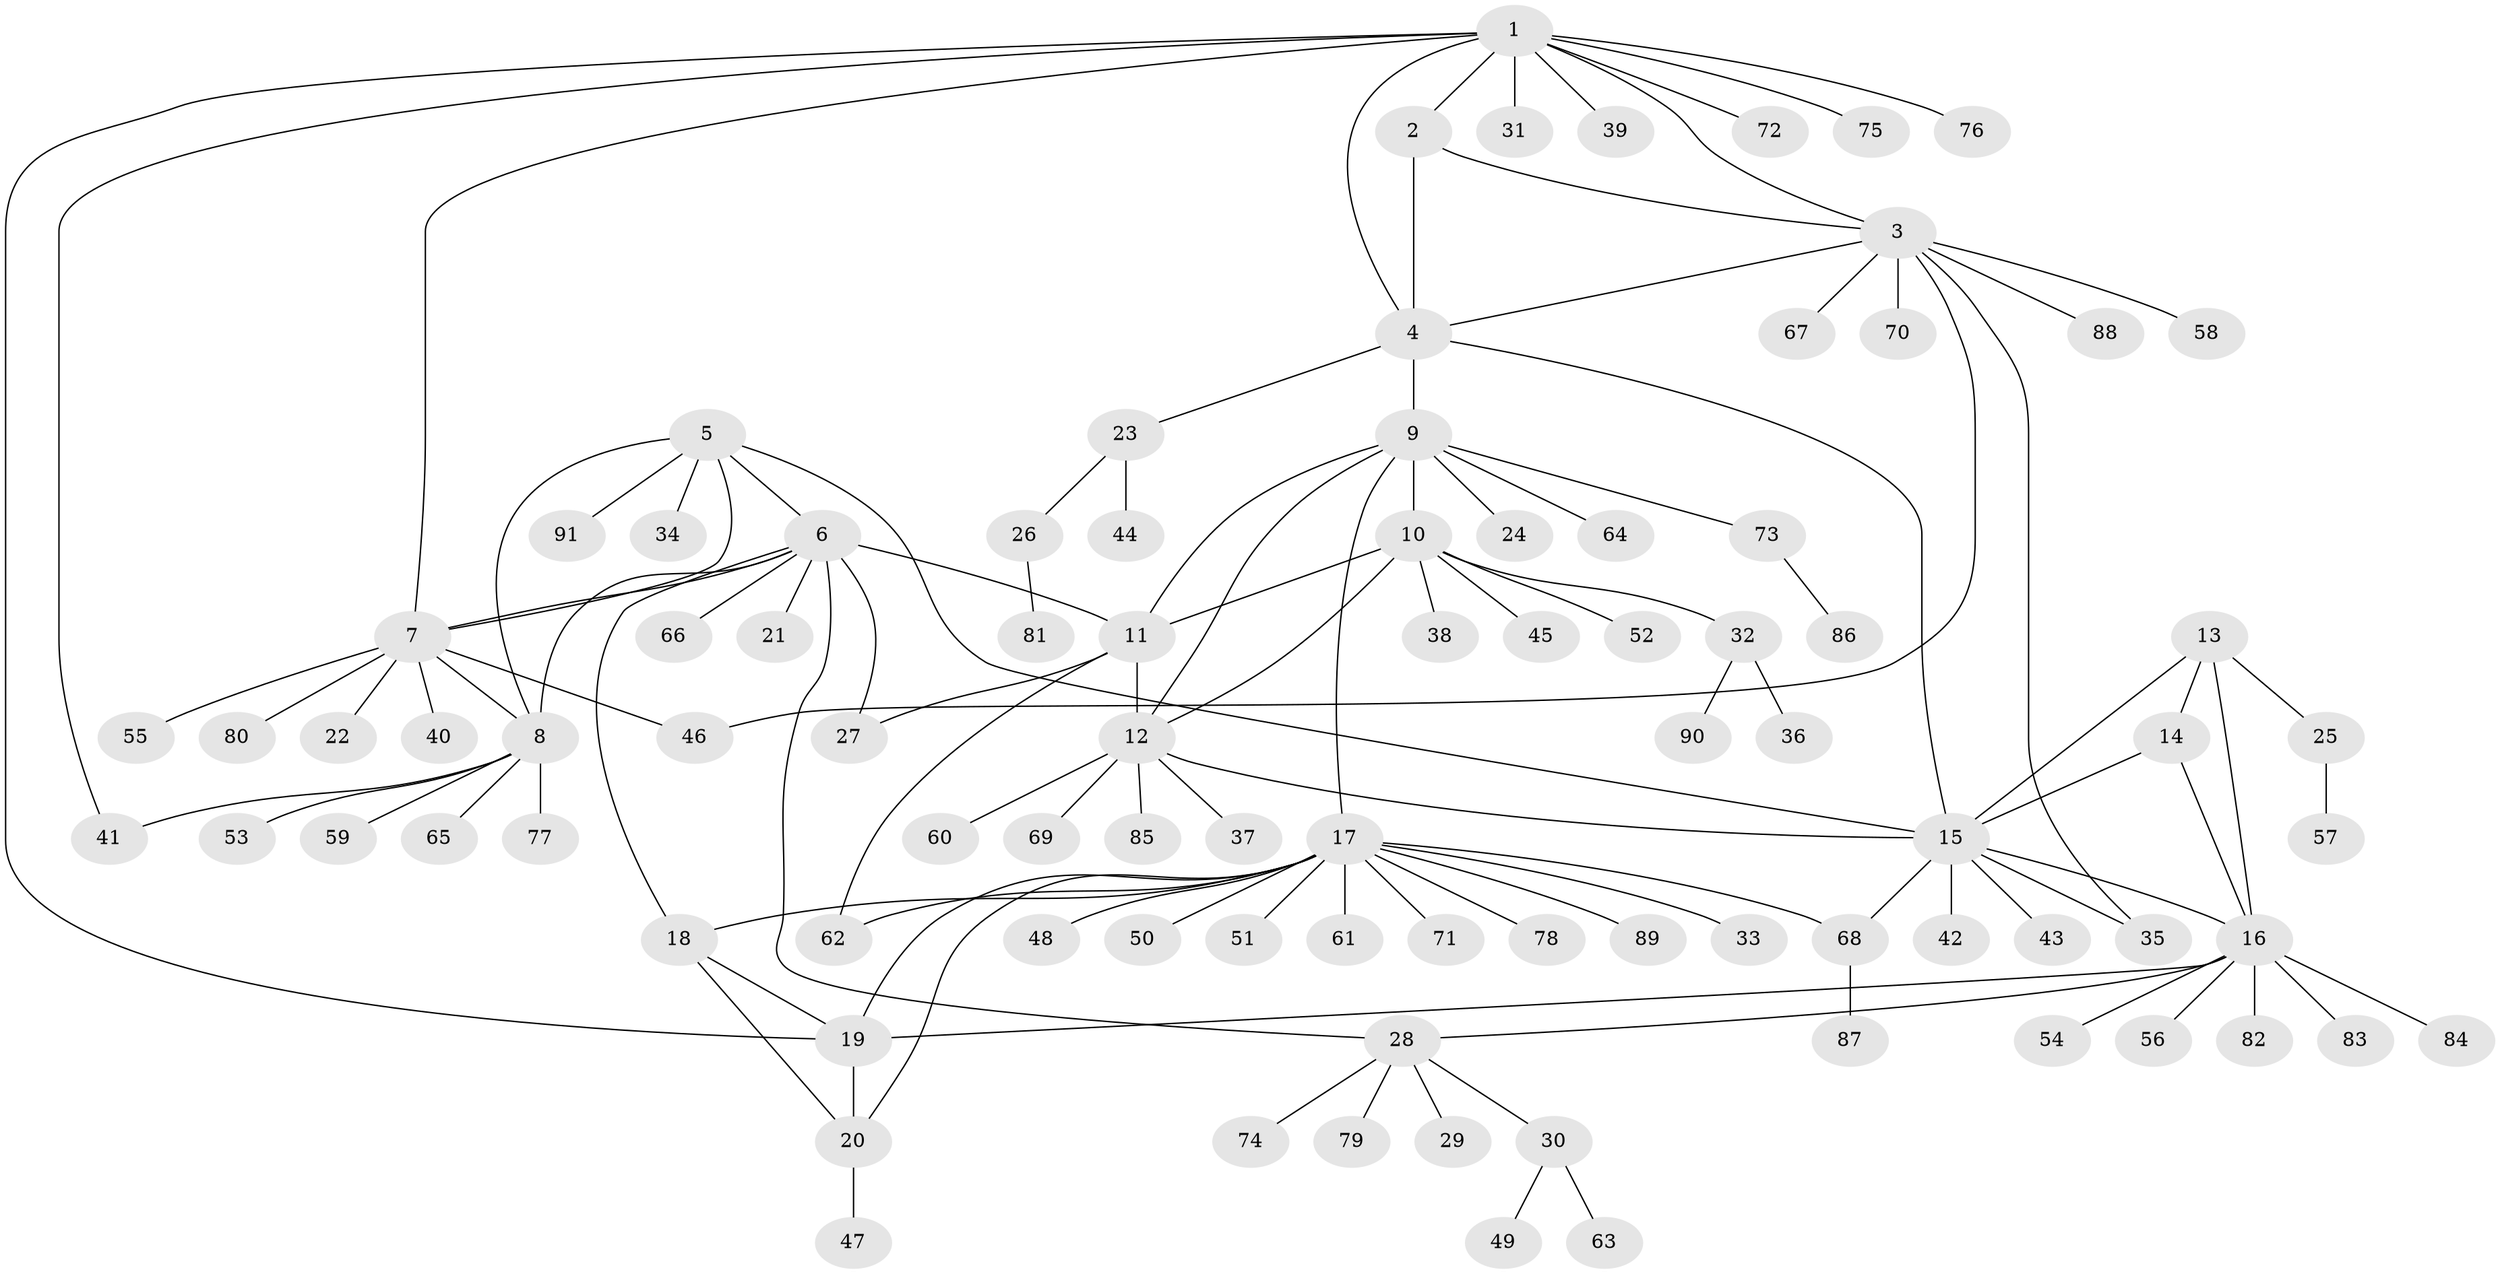 // Generated by graph-tools (version 1.1) at 2025/16/03/09/25 04:16:04]
// undirected, 91 vertices, 118 edges
graph export_dot {
graph [start="1"]
  node [color=gray90,style=filled];
  1;
  2;
  3;
  4;
  5;
  6;
  7;
  8;
  9;
  10;
  11;
  12;
  13;
  14;
  15;
  16;
  17;
  18;
  19;
  20;
  21;
  22;
  23;
  24;
  25;
  26;
  27;
  28;
  29;
  30;
  31;
  32;
  33;
  34;
  35;
  36;
  37;
  38;
  39;
  40;
  41;
  42;
  43;
  44;
  45;
  46;
  47;
  48;
  49;
  50;
  51;
  52;
  53;
  54;
  55;
  56;
  57;
  58;
  59;
  60;
  61;
  62;
  63;
  64;
  65;
  66;
  67;
  68;
  69;
  70;
  71;
  72;
  73;
  74;
  75;
  76;
  77;
  78;
  79;
  80;
  81;
  82;
  83;
  84;
  85;
  86;
  87;
  88;
  89;
  90;
  91;
  1 -- 2;
  1 -- 3;
  1 -- 4;
  1 -- 7;
  1 -- 19;
  1 -- 31;
  1 -- 39;
  1 -- 41;
  1 -- 72;
  1 -- 75;
  1 -- 76;
  2 -- 3;
  2 -- 4;
  3 -- 4;
  3 -- 35;
  3 -- 46;
  3 -- 58;
  3 -- 67;
  3 -- 70;
  3 -- 88;
  4 -- 9;
  4 -- 15;
  4 -- 23;
  5 -- 6;
  5 -- 7;
  5 -- 8;
  5 -- 15;
  5 -- 34;
  5 -- 91;
  6 -- 7;
  6 -- 8;
  6 -- 11;
  6 -- 18;
  6 -- 21;
  6 -- 27;
  6 -- 28;
  6 -- 66;
  7 -- 8;
  7 -- 22;
  7 -- 40;
  7 -- 46;
  7 -- 55;
  7 -- 80;
  8 -- 41;
  8 -- 53;
  8 -- 59;
  8 -- 65;
  8 -- 77;
  9 -- 10;
  9 -- 11;
  9 -- 12;
  9 -- 17;
  9 -- 24;
  9 -- 64;
  9 -- 73;
  10 -- 11;
  10 -- 12;
  10 -- 32;
  10 -- 38;
  10 -- 45;
  10 -- 52;
  11 -- 12;
  11 -- 27;
  11 -- 62;
  12 -- 15;
  12 -- 37;
  12 -- 60;
  12 -- 69;
  12 -- 85;
  13 -- 14;
  13 -- 15;
  13 -- 16;
  13 -- 25;
  14 -- 15;
  14 -- 16;
  15 -- 16;
  15 -- 35;
  15 -- 42;
  15 -- 43;
  15 -- 68;
  16 -- 19;
  16 -- 28;
  16 -- 54;
  16 -- 56;
  16 -- 82;
  16 -- 83;
  16 -- 84;
  17 -- 18;
  17 -- 19;
  17 -- 20;
  17 -- 33;
  17 -- 48;
  17 -- 50;
  17 -- 51;
  17 -- 61;
  17 -- 62;
  17 -- 68;
  17 -- 71;
  17 -- 78;
  17 -- 89;
  18 -- 19;
  18 -- 20;
  19 -- 20;
  20 -- 47;
  23 -- 26;
  23 -- 44;
  25 -- 57;
  26 -- 81;
  28 -- 29;
  28 -- 30;
  28 -- 74;
  28 -- 79;
  30 -- 49;
  30 -- 63;
  32 -- 36;
  32 -- 90;
  68 -- 87;
  73 -- 86;
}
